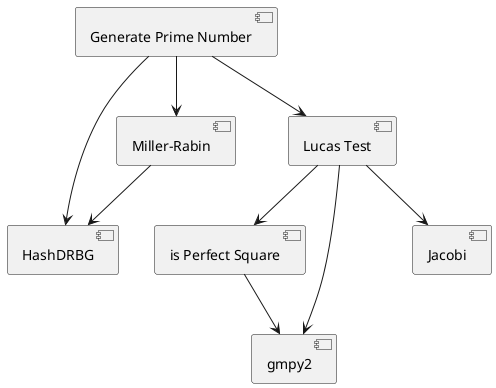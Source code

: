 @@startuml

[Generate Prime Number] --> [HashDRBG]
[Generate Prime Number]-->[Miller-Rabin] 
[Miller-Rabin]--> [HashDRBG]
[Generate Prime Number]-->[Lucas Test]
[Lucas Test] --> [is Perfect Square]
[is Perfect Square] -->[gmpy2]
[Lucas Test] --> [Jacobi]
[Lucas Test] --> [gmpy2]
@@enduml
